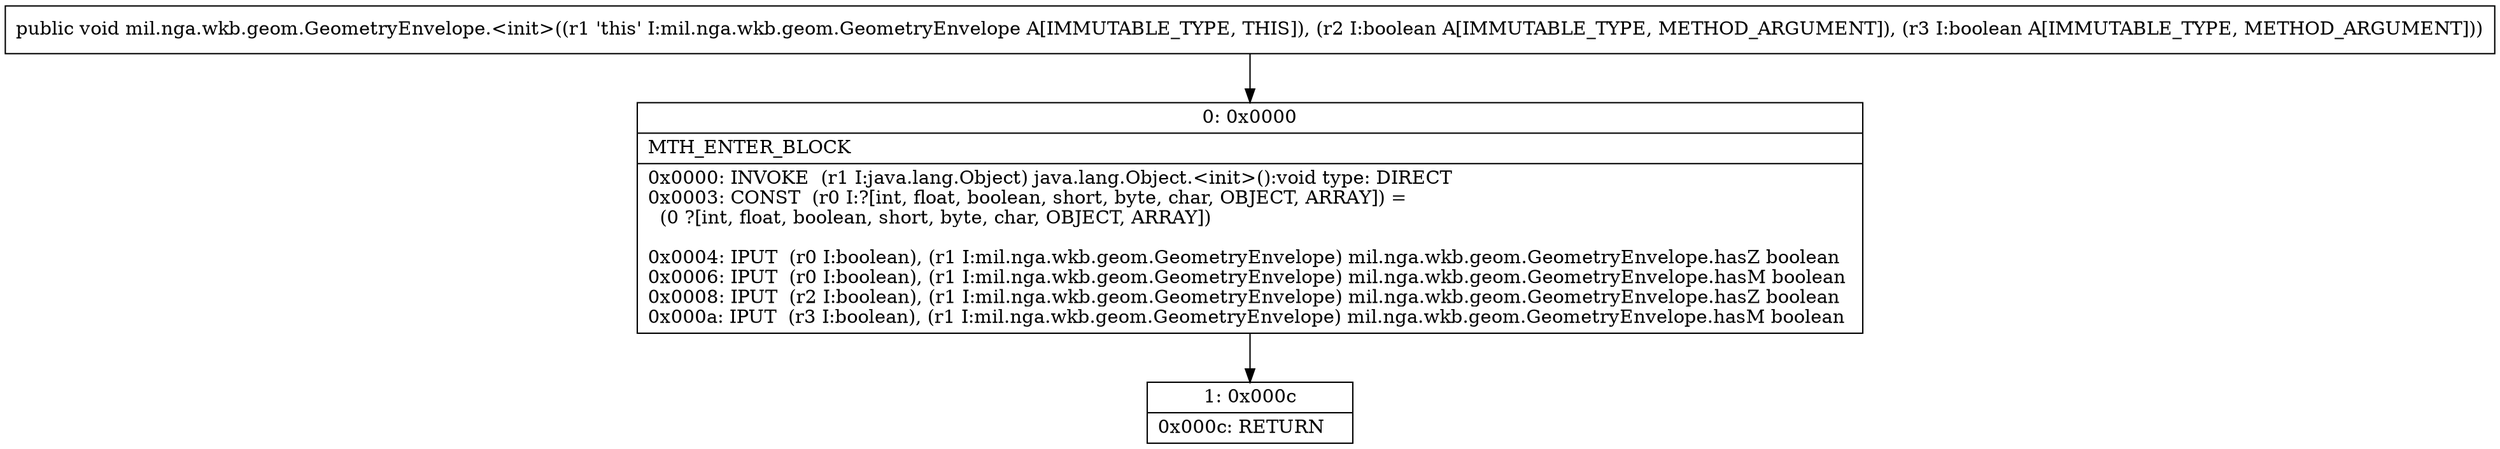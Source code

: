 digraph "CFG formil.nga.wkb.geom.GeometryEnvelope.\<init\>(ZZ)V" {
Node_0 [shape=record,label="{0\:\ 0x0000|MTH_ENTER_BLOCK\l|0x0000: INVOKE  (r1 I:java.lang.Object) java.lang.Object.\<init\>():void type: DIRECT \l0x0003: CONST  (r0 I:?[int, float, boolean, short, byte, char, OBJECT, ARRAY]) = \l  (0 ?[int, float, boolean, short, byte, char, OBJECT, ARRAY])\l \l0x0004: IPUT  (r0 I:boolean), (r1 I:mil.nga.wkb.geom.GeometryEnvelope) mil.nga.wkb.geom.GeometryEnvelope.hasZ boolean \l0x0006: IPUT  (r0 I:boolean), (r1 I:mil.nga.wkb.geom.GeometryEnvelope) mil.nga.wkb.geom.GeometryEnvelope.hasM boolean \l0x0008: IPUT  (r2 I:boolean), (r1 I:mil.nga.wkb.geom.GeometryEnvelope) mil.nga.wkb.geom.GeometryEnvelope.hasZ boolean \l0x000a: IPUT  (r3 I:boolean), (r1 I:mil.nga.wkb.geom.GeometryEnvelope) mil.nga.wkb.geom.GeometryEnvelope.hasM boolean \l}"];
Node_1 [shape=record,label="{1\:\ 0x000c|0x000c: RETURN   \l}"];
MethodNode[shape=record,label="{public void mil.nga.wkb.geom.GeometryEnvelope.\<init\>((r1 'this' I:mil.nga.wkb.geom.GeometryEnvelope A[IMMUTABLE_TYPE, THIS]), (r2 I:boolean A[IMMUTABLE_TYPE, METHOD_ARGUMENT]), (r3 I:boolean A[IMMUTABLE_TYPE, METHOD_ARGUMENT])) }"];
MethodNode -> Node_0;
Node_0 -> Node_1;
}

